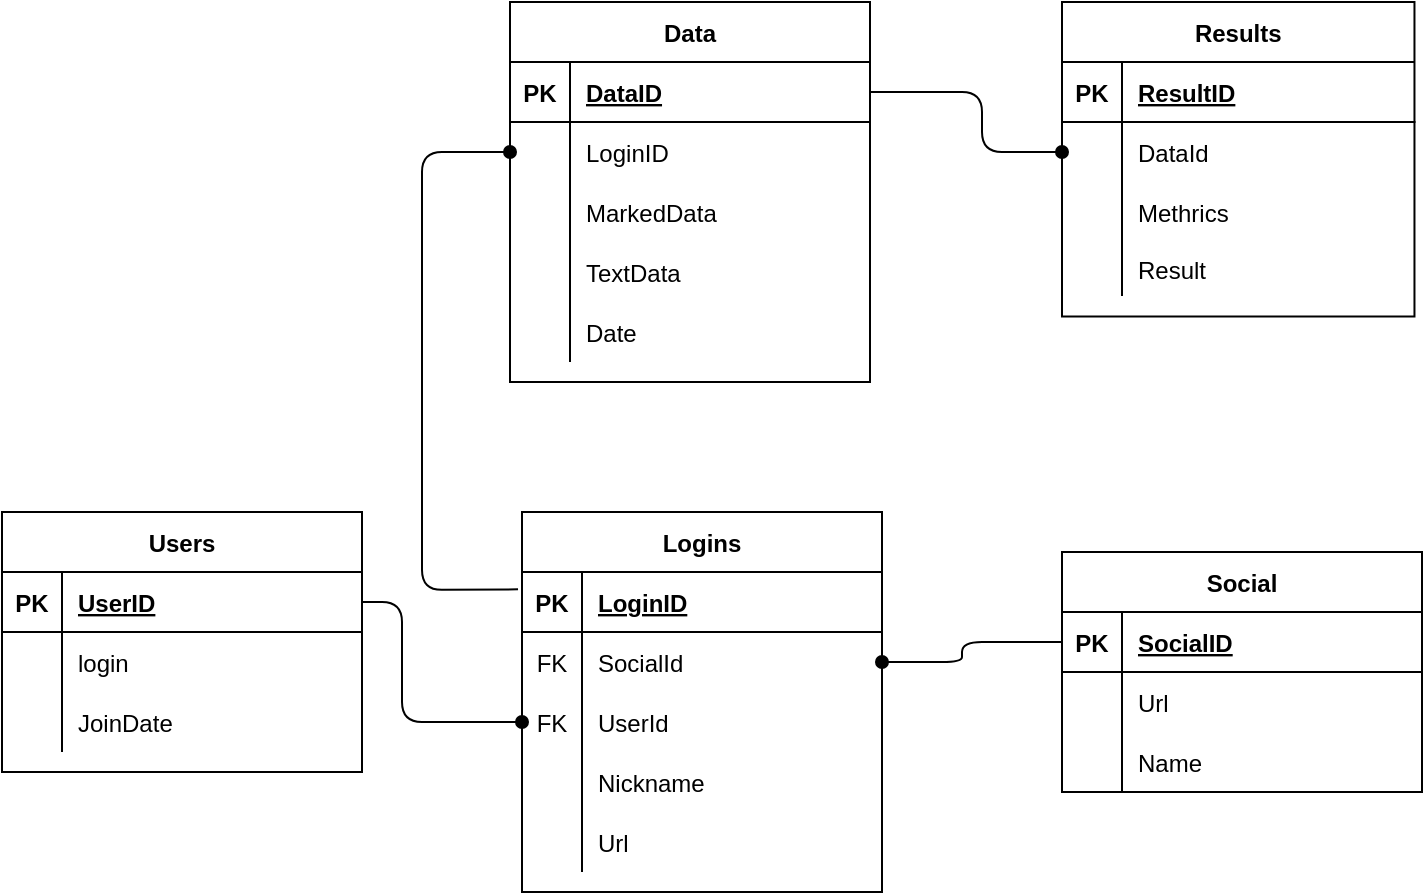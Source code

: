<mxfile version="13.9.2" type="device"><diagram id="BVylWG0VrOBSJoDhUhGY" name="Page-1"><mxGraphModel dx="1408" dy="570" grid="0" gridSize="10" guides="1" tooltips="1" connect="1" arrows="1" fold="1" page="0" pageScale="1" pageWidth="827" pageHeight="1169" math="0" shadow="0"><root><mxCell id="0"/><mxCell id="1" parent="0"/><mxCell id="V8HJCmb-Zh1GrgwlRxE_-1" value="Users" style="shape=table;startSize=30;container=1;collapsible=1;childLayout=tableLayout;fixedRows=1;rowLines=0;fontStyle=1;align=center;resizeLast=1;" vertex="1" parent="1"><mxGeometry x="-200" y="425" width="180" height="130" as="geometry"/></mxCell><mxCell id="V8HJCmb-Zh1GrgwlRxE_-2" value="" style="shape=partialRectangle;collapsible=0;dropTarget=0;pointerEvents=0;fillColor=none;top=0;left=0;bottom=1;right=0;points=[[0,0.5],[1,0.5]];portConstraint=eastwest;" vertex="1" parent="V8HJCmb-Zh1GrgwlRxE_-1"><mxGeometry y="30" width="180" height="30" as="geometry"/></mxCell><mxCell id="V8HJCmb-Zh1GrgwlRxE_-3" value="PK" style="shape=partialRectangle;connectable=0;fillColor=none;top=0;left=0;bottom=0;right=0;fontStyle=1;overflow=hidden;" vertex="1" parent="V8HJCmb-Zh1GrgwlRxE_-2"><mxGeometry width="30" height="30" as="geometry"/></mxCell><mxCell id="V8HJCmb-Zh1GrgwlRxE_-4" value="UserID" style="shape=partialRectangle;connectable=0;fillColor=none;top=0;left=0;bottom=0;right=0;align=left;spacingLeft=6;fontStyle=5;overflow=hidden;" vertex="1" parent="V8HJCmb-Zh1GrgwlRxE_-2"><mxGeometry x="30" width="150" height="30" as="geometry"/></mxCell><mxCell id="V8HJCmb-Zh1GrgwlRxE_-5" value="" style="shape=partialRectangle;collapsible=0;dropTarget=0;pointerEvents=0;fillColor=none;top=0;left=0;bottom=0;right=0;points=[[0,0.5],[1,0.5]];portConstraint=eastwest;" vertex="1" parent="V8HJCmb-Zh1GrgwlRxE_-1"><mxGeometry y="60" width="180" height="30" as="geometry"/></mxCell><mxCell id="V8HJCmb-Zh1GrgwlRxE_-6" value="" style="shape=partialRectangle;connectable=0;fillColor=none;top=0;left=0;bottom=0;right=0;editable=1;overflow=hidden;" vertex="1" parent="V8HJCmb-Zh1GrgwlRxE_-5"><mxGeometry width="30" height="30" as="geometry"/></mxCell><mxCell id="V8HJCmb-Zh1GrgwlRxE_-7" value="login" style="shape=partialRectangle;connectable=0;fillColor=none;top=0;left=0;bottom=0;right=0;align=left;spacingLeft=6;overflow=hidden;" vertex="1" parent="V8HJCmb-Zh1GrgwlRxE_-5"><mxGeometry x="30" width="150" height="30" as="geometry"/></mxCell><mxCell id="V8HJCmb-Zh1GrgwlRxE_-11" value="" style="shape=partialRectangle;collapsible=0;dropTarget=0;pointerEvents=0;fillColor=none;top=0;left=0;bottom=0;right=0;points=[[0,0.5],[1,0.5]];portConstraint=eastwest;" vertex="1" parent="V8HJCmb-Zh1GrgwlRxE_-1"><mxGeometry y="90" width="180" height="30" as="geometry"/></mxCell><mxCell id="V8HJCmb-Zh1GrgwlRxE_-12" value="" style="shape=partialRectangle;connectable=0;fillColor=none;top=0;left=0;bottom=0;right=0;editable=1;overflow=hidden;" vertex="1" parent="V8HJCmb-Zh1GrgwlRxE_-11"><mxGeometry width="30" height="30" as="geometry"/></mxCell><mxCell id="V8HJCmb-Zh1GrgwlRxE_-13" value="JoinDate" style="shape=partialRectangle;connectable=0;fillColor=none;top=0;left=0;bottom=0;right=0;align=left;spacingLeft=6;overflow=hidden;" vertex="1" parent="V8HJCmb-Zh1GrgwlRxE_-11"><mxGeometry x="30" width="150" height="30" as="geometry"/></mxCell><mxCell id="V8HJCmb-Zh1GrgwlRxE_-14" value="Social" style="shape=table;startSize=30;container=1;collapsible=1;childLayout=tableLayout;fixedRows=1;rowLines=0;fontStyle=1;align=center;resizeLast=1;" vertex="1" parent="1"><mxGeometry x="330" y="445" width="180" height="120" as="geometry"><mxRectangle x="330" y="445" width="62" height="30" as="alternateBounds"/></mxGeometry></mxCell><mxCell id="V8HJCmb-Zh1GrgwlRxE_-15" value="" style="shape=partialRectangle;collapsible=0;dropTarget=0;pointerEvents=0;fillColor=none;top=0;left=0;bottom=1;right=0;points=[[0,0.5],[1,0.5]];portConstraint=eastwest;" vertex="1" parent="V8HJCmb-Zh1GrgwlRxE_-14"><mxGeometry y="30" width="180" height="30" as="geometry"/></mxCell><mxCell id="V8HJCmb-Zh1GrgwlRxE_-16" value="PK" style="shape=partialRectangle;connectable=0;fillColor=none;top=0;left=0;bottom=0;right=0;fontStyle=1;overflow=hidden;" vertex="1" parent="V8HJCmb-Zh1GrgwlRxE_-15"><mxGeometry width="30" height="30" as="geometry"/></mxCell><mxCell id="V8HJCmb-Zh1GrgwlRxE_-17" value="SocialID" style="shape=partialRectangle;connectable=0;fillColor=none;top=0;left=0;bottom=0;right=0;align=left;spacingLeft=6;fontStyle=5;overflow=hidden;" vertex="1" parent="V8HJCmb-Zh1GrgwlRxE_-15"><mxGeometry x="30" width="150" height="30" as="geometry"/></mxCell><mxCell id="V8HJCmb-Zh1GrgwlRxE_-18" value="" style="shape=partialRectangle;collapsible=0;dropTarget=0;pointerEvents=0;fillColor=none;top=0;left=0;bottom=0;right=0;points=[[0,0.5],[1,0.5]];portConstraint=eastwest;" vertex="1" parent="V8HJCmb-Zh1GrgwlRxE_-14"><mxGeometry y="60" width="180" height="30" as="geometry"/></mxCell><mxCell id="V8HJCmb-Zh1GrgwlRxE_-19" value="" style="shape=partialRectangle;connectable=0;fillColor=none;top=0;left=0;bottom=0;right=0;editable=1;overflow=hidden;" vertex="1" parent="V8HJCmb-Zh1GrgwlRxE_-18"><mxGeometry width="30" height="30" as="geometry"/></mxCell><mxCell id="V8HJCmb-Zh1GrgwlRxE_-20" value="Url" style="shape=partialRectangle;connectable=0;fillColor=none;top=0;left=0;bottom=0;right=0;align=left;spacingLeft=6;overflow=hidden;" vertex="1" parent="V8HJCmb-Zh1GrgwlRxE_-18"><mxGeometry x="30" width="150" height="30" as="geometry"/></mxCell><mxCell id="V8HJCmb-Zh1GrgwlRxE_-21" value="" style="shape=partialRectangle;collapsible=0;dropTarget=0;pointerEvents=0;fillColor=none;top=0;left=0;bottom=0;right=0;points=[[0,0.5],[1,0.5]];portConstraint=eastwest;" vertex="1" parent="V8HJCmb-Zh1GrgwlRxE_-14"><mxGeometry y="90" width="180" height="30" as="geometry"/></mxCell><mxCell id="V8HJCmb-Zh1GrgwlRxE_-22" value="" style="shape=partialRectangle;connectable=0;fillColor=none;top=0;left=0;bottom=0;right=0;editable=1;overflow=hidden;" vertex="1" parent="V8HJCmb-Zh1GrgwlRxE_-21"><mxGeometry width="30" height="30" as="geometry"/></mxCell><mxCell id="V8HJCmb-Zh1GrgwlRxE_-23" value="Name" style="shape=partialRectangle;connectable=0;fillColor=none;top=0;left=0;bottom=0;right=0;align=left;spacingLeft=6;overflow=hidden;" vertex="1" parent="V8HJCmb-Zh1GrgwlRxE_-21"><mxGeometry x="30" width="150" height="30" as="geometry"/></mxCell><mxCell id="V8HJCmb-Zh1GrgwlRxE_-53" value="Logins" style="shape=table;startSize=30;container=1;collapsible=1;childLayout=tableLayout;fixedRows=1;rowLines=0;fontStyle=1;align=center;resizeLast=1;" vertex="1" parent="1"><mxGeometry x="60" y="425" width="180" height="190" as="geometry"/></mxCell><mxCell id="V8HJCmb-Zh1GrgwlRxE_-54" value="" style="shape=partialRectangle;collapsible=0;dropTarget=0;pointerEvents=0;fillColor=none;top=0;left=0;bottom=1;right=0;points=[[0,0.5],[1,0.5]];portConstraint=eastwest;" vertex="1" parent="V8HJCmb-Zh1GrgwlRxE_-53"><mxGeometry y="30" width="180" height="30" as="geometry"/></mxCell><mxCell id="V8HJCmb-Zh1GrgwlRxE_-55" value="PK" style="shape=partialRectangle;connectable=0;fillColor=none;top=0;left=0;bottom=0;right=0;fontStyle=1;overflow=hidden;" vertex="1" parent="V8HJCmb-Zh1GrgwlRxE_-54"><mxGeometry width="30" height="30" as="geometry"/></mxCell><mxCell id="V8HJCmb-Zh1GrgwlRxE_-56" value="LoginID" style="shape=partialRectangle;connectable=0;fillColor=none;top=0;left=0;bottom=0;right=0;align=left;spacingLeft=6;fontStyle=5;overflow=hidden;" vertex="1" parent="V8HJCmb-Zh1GrgwlRxE_-54"><mxGeometry x="30" width="150" height="30" as="geometry"/></mxCell><mxCell id="V8HJCmb-Zh1GrgwlRxE_-66" value="" style="shape=partialRectangle;collapsible=0;dropTarget=0;pointerEvents=0;fillColor=none;top=0;left=0;bottom=0;right=0;points=[[0,0.5],[1,0.5]];portConstraint=eastwest;" vertex="1" parent="V8HJCmb-Zh1GrgwlRxE_-53"><mxGeometry y="60" width="180" height="30" as="geometry"/></mxCell><mxCell id="V8HJCmb-Zh1GrgwlRxE_-67" value="FK" style="shape=partialRectangle;connectable=0;fillColor=none;top=0;left=0;bottom=0;right=0;fontStyle=0;overflow=hidden;" vertex="1" parent="V8HJCmb-Zh1GrgwlRxE_-66"><mxGeometry width="30" height="30" as="geometry"/></mxCell><mxCell id="V8HJCmb-Zh1GrgwlRxE_-68" value="SocialId" style="shape=partialRectangle;connectable=0;fillColor=none;top=0;left=0;bottom=0;right=0;align=left;spacingLeft=6;fontStyle=0;overflow=hidden;" vertex="1" parent="V8HJCmb-Zh1GrgwlRxE_-66"><mxGeometry x="30" width="150" height="30" as="geometry"/></mxCell><mxCell id="V8HJCmb-Zh1GrgwlRxE_-69" value="" style="shape=partialRectangle;collapsible=0;dropTarget=0;pointerEvents=0;fillColor=none;top=0;left=0;bottom=0;right=0;points=[[0,0.5],[1,0.5]];portConstraint=eastwest;" vertex="1" parent="V8HJCmb-Zh1GrgwlRxE_-53"><mxGeometry y="90" width="180" height="30" as="geometry"/></mxCell><mxCell id="V8HJCmb-Zh1GrgwlRxE_-70" value="FK" style="shape=partialRectangle;connectable=0;fillColor=none;top=0;left=0;bottom=0;right=0;fontStyle=0;overflow=hidden;" vertex="1" parent="V8HJCmb-Zh1GrgwlRxE_-69"><mxGeometry width="30" height="30" as="geometry"/></mxCell><mxCell id="V8HJCmb-Zh1GrgwlRxE_-71" value="UserId" style="shape=partialRectangle;connectable=0;fillColor=none;top=0;left=0;bottom=0;right=0;align=left;spacingLeft=6;fontStyle=0;overflow=hidden;" vertex="1" parent="V8HJCmb-Zh1GrgwlRxE_-69"><mxGeometry x="30" width="150" height="30" as="geometry"/></mxCell><mxCell id="V8HJCmb-Zh1GrgwlRxE_-63" value="" style="shape=partialRectangle;collapsible=0;dropTarget=0;pointerEvents=0;fillColor=none;top=0;left=0;bottom=0;right=0;points=[[0,0.5],[1,0.5]];portConstraint=eastwest;" vertex="1" parent="V8HJCmb-Zh1GrgwlRxE_-53"><mxGeometry y="120" width="180" height="30" as="geometry"/></mxCell><mxCell id="V8HJCmb-Zh1GrgwlRxE_-64" value="" style="shape=partialRectangle;connectable=0;fillColor=none;top=0;left=0;bottom=0;right=0;editable=1;overflow=hidden;" vertex="1" parent="V8HJCmb-Zh1GrgwlRxE_-63"><mxGeometry width="30" height="30" as="geometry"/></mxCell><mxCell id="V8HJCmb-Zh1GrgwlRxE_-65" value="Nickname" style="shape=partialRectangle;connectable=0;fillColor=none;top=0;left=0;bottom=0;right=0;align=left;spacingLeft=6;overflow=hidden;" vertex="1" parent="V8HJCmb-Zh1GrgwlRxE_-63"><mxGeometry x="30" width="150" height="30" as="geometry"/></mxCell><mxCell id="V8HJCmb-Zh1GrgwlRxE_-72" value="" style="shape=partialRectangle;collapsible=0;dropTarget=0;pointerEvents=0;fillColor=none;top=0;left=0;bottom=0;right=0;points=[[0,0.5],[1,0.5]];portConstraint=eastwest;" vertex="1" parent="V8HJCmb-Zh1GrgwlRxE_-53"><mxGeometry y="150" width="180" height="30" as="geometry"/></mxCell><mxCell id="V8HJCmb-Zh1GrgwlRxE_-73" value="" style="shape=partialRectangle;connectable=0;fillColor=none;top=0;left=0;bottom=0;right=0;editable=1;overflow=hidden;" vertex="1" parent="V8HJCmb-Zh1GrgwlRxE_-72"><mxGeometry width="30" height="30" as="geometry"/></mxCell><mxCell id="V8HJCmb-Zh1GrgwlRxE_-74" value="Url" style="shape=partialRectangle;connectable=0;fillColor=none;top=0;left=0;bottom=0;right=0;align=left;spacingLeft=6;overflow=hidden;" vertex="1" parent="V8HJCmb-Zh1GrgwlRxE_-72"><mxGeometry x="30" width="150" height="30" as="geometry"/></mxCell><mxCell id="V8HJCmb-Zh1GrgwlRxE_-76" value="" style="endArrow=oval;html=1;startArrow=none;startFill=0;endFill=1;exitX=0;exitY=0.5;exitDx=0;exitDy=0;entryX=1;entryY=0.5;entryDx=0;entryDy=0;" edge="1" parent="1" source="V8HJCmb-Zh1GrgwlRxE_-15" target="V8HJCmb-Zh1GrgwlRxE_-66"><mxGeometry width="50" height="50" relative="1" as="geometry"><mxPoint x="260" y="480" as="sourcePoint"/><mxPoint x="310" y="430" as="targetPoint"/><Array as="points"><mxPoint x="280" y="490"/><mxPoint x="280" y="500"/></Array></mxGeometry></mxCell><mxCell id="V8HJCmb-Zh1GrgwlRxE_-77" value="" style="endArrow=oval;html=1;startArrow=none;startFill=0;endFill=1;exitX=1;exitY=0.5;exitDx=0;exitDy=0;entryX=0;entryY=0.5;entryDx=0;entryDy=0;" edge="1" parent="1" source="V8HJCmb-Zh1GrgwlRxE_-2" target="V8HJCmb-Zh1GrgwlRxE_-69"><mxGeometry width="50" height="50" relative="1" as="geometry"><mxPoint x="340" y="500" as="sourcePoint"/><mxPoint x="230" y="510" as="targetPoint"/><Array as="points"><mxPoint y="470"/><mxPoint y="530"/></Array></mxGeometry></mxCell><mxCell id="V8HJCmb-Zh1GrgwlRxE_-78" value="Data" style="shape=table;startSize=30;container=1;collapsible=1;childLayout=tableLayout;fixedRows=1;rowLines=0;fontStyle=1;align=center;resizeLast=1;" vertex="1" parent="1"><mxGeometry x="54" y="170" width="180" height="190" as="geometry"/></mxCell><mxCell id="V8HJCmb-Zh1GrgwlRxE_-79" value="" style="shape=partialRectangle;collapsible=0;dropTarget=0;pointerEvents=0;fillColor=none;top=0;left=0;bottom=1;right=0;points=[[0,0.5],[1,0.5]];portConstraint=eastwest;" vertex="1" parent="V8HJCmb-Zh1GrgwlRxE_-78"><mxGeometry y="30" width="180" height="30" as="geometry"/></mxCell><mxCell id="V8HJCmb-Zh1GrgwlRxE_-80" value="PK" style="shape=partialRectangle;connectable=0;fillColor=none;top=0;left=0;bottom=0;right=0;fontStyle=1;overflow=hidden;" vertex="1" parent="V8HJCmb-Zh1GrgwlRxE_-79"><mxGeometry width="30" height="30" as="geometry"/></mxCell><mxCell id="V8HJCmb-Zh1GrgwlRxE_-81" value="DataID" style="shape=partialRectangle;connectable=0;fillColor=none;top=0;left=0;bottom=0;right=0;align=left;spacingLeft=6;fontStyle=5;overflow=hidden;" vertex="1" parent="V8HJCmb-Zh1GrgwlRxE_-79"><mxGeometry x="30" width="150" height="30" as="geometry"/></mxCell><mxCell id="V8HJCmb-Zh1GrgwlRxE_-82" value="" style="shape=partialRectangle;collapsible=0;dropTarget=0;pointerEvents=0;fillColor=none;top=0;left=0;bottom=0;right=0;points=[[0,0.5],[1,0.5]];portConstraint=eastwest;" vertex="1" parent="V8HJCmb-Zh1GrgwlRxE_-78"><mxGeometry y="60" width="180" height="30" as="geometry"/></mxCell><mxCell id="V8HJCmb-Zh1GrgwlRxE_-83" value="" style="shape=partialRectangle;connectable=0;fillColor=none;top=0;left=0;bottom=0;right=0;editable=1;overflow=hidden;" vertex="1" parent="V8HJCmb-Zh1GrgwlRxE_-82"><mxGeometry width="30" height="30" as="geometry"/></mxCell><mxCell id="V8HJCmb-Zh1GrgwlRxE_-84" value="LoginID" style="shape=partialRectangle;connectable=0;fillColor=none;top=0;left=0;bottom=0;right=0;align=left;spacingLeft=6;overflow=hidden;" vertex="1" parent="V8HJCmb-Zh1GrgwlRxE_-82"><mxGeometry x="30" width="150" height="30" as="geometry"/></mxCell><mxCell id="V8HJCmb-Zh1GrgwlRxE_-106" value="" style="shape=partialRectangle;collapsible=0;dropTarget=0;pointerEvents=0;fillColor=none;top=0;left=0;bottom=0;right=0;points=[[0,0.5],[1,0.5]];portConstraint=eastwest;" vertex="1" parent="V8HJCmb-Zh1GrgwlRxE_-78"><mxGeometry y="90" width="180" height="30" as="geometry"/></mxCell><mxCell id="V8HJCmb-Zh1GrgwlRxE_-107" value="" style="shape=partialRectangle;connectable=0;fillColor=none;top=0;left=0;bottom=0;right=0;editable=1;overflow=hidden;" vertex="1" parent="V8HJCmb-Zh1GrgwlRxE_-106"><mxGeometry width="30" height="30" as="geometry"/></mxCell><mxCell id="V8HJCmb-Zh1GrgwlRxE_-108" value="MarkedData" style="shape=partialRectangle;connectable=0;fillColor=none;top=0;left=0;bottom=0;right=0;align=left;spacingLeft=6;overflow=hidden;" vertex="1" parent="V8HJCmb-Zh1GrgwlRxE_-106"><mxGeometry x="30" width="150" height="30" as="geometry"/></mxCell><mxCell id="V8HJCmb-Zh1GrgwlRxE_-85" value="" style="shape=partialRectangle;collapsible=0;dropTarget=0;pointerEvents=0;fillColor=none;top=0;left=0;bottom=0;right=0;points=[[0,0.5],[1,0.5]];portConstraint=eastwest;" vertex="1" parent="V8HJCmb-Zh1GrgwlRxE_-78"><mxGeometry y="120" width="180" height="30" as="geometry"/></mxCell><mxCell id="V8HJCmb-Zh1GrgwlRxE_-86" value="" style="shape=partialRectangle;connectable=0;fillColor=none;top=0;left=0;bottom=0;right=0;editable=1;overflow=hidden;" vertex="1" parent="V8HJCmb-Zh1GrgwlRxE_-85"><mxGeometry width="30" height="30" as="geometry"/></mxCell><mxCell id="V8HJCmb-Zh1GrgwlRxE_-87" value="TextData" style="shape=partialRectangle;connectable=0;fillColor=none;top=0;left=0;bottom=0;right=0;align=left;spacingLeft=6;overflow=hidden;" vertex="1" parent="V8HJCmb-Zh1GrgwlRxE_-85"><mxGeometry x="30" width="150" height="30" as="geometry"/></mxCell><mxCell id="V8HJCmb-Zh1GrgwlRxE_-88" value="" style="shape=partialRectangle;collapsible=0;dropTarget=0;pointerEvents=0;fillColor=none;top=0;left=0;bottom=0;right=0;points=[[0,0.5],[1,0.5]];portConstraint=eastwest;" vertex="1" parent="V8HJCmb-Zh1GrgwlRxE_-78"><mxGeometry y="150" width="180" height="30" as="geometry"/></mxCell><mxCell id="V8HJCmb-Zh1GrgwlRxE_-89" value="" style="shape=partialRectangle;connectable=0;fillColor=none;top=0;left=0;bottom=0;right=0;editable=1;overflow=hidden;" vertex="1" parent="V8HJCmb-Zh1GrgwlRxE_-88"><mxGeometry width="30" height="30" as="geometry"/></mxCell><mxCell id="V8HJCmb-Zh1GrgwlRxE_-90" value="Date" style="shape=partialRectangle;connectable=0;fillColor=none;top=0;left=0;bottom=0;right=0;align=left;spacingLeft=6;overflow=hidden;" vertex="1" parent="V8HJCmb-Zh1GrgwlRxE_-88"><mxGeometry x="30" width="150" height="30" as="geometry"/></mxCell><mxCell id="V8HJCmb-Zh1GrgwlRxE_-91" value="" style="endArrow=oval;html=1;startArrow=none;startFill=0;endFill=1;exitX=-0.011;exitY=0.289;exitDx=0;exitDy=0;entryX=0;entryY=0.5;entryDx=0;entryDy=0;exitPerimeter=0;" edge="1" parent="1" source="V8HJCmb-Zh1GrgwlRxE_-54" target="V8HJCmb-Zh1GrgwlRxE_-82"><mxGeometry width="50" height="50" relative="1" as="geometry"><mxPoint x="-10" y="480" as="sourcePoint"/><mxPoint x="70" y="540" as="targetPoint"/><Array as="points"><mxPoint x="10" y="464"/><mxPoint x="10" y="245"/></Array></mxGeometry></mxCell><mxCell id="V8HJCmb-Zh1GrgwlRxE_-92" value="Results" style="shape=table;startSize=30;container=1;collapsible=1;childLayout=tableLayout;fixedRows=1;rowLines=0;fontStyle=1;align=center;resizeLast=1;" vertex="1" parent="1"><mxGeometry x="330" y="170" width="176.236" height="157.292" as="geometry"/></mxCell><mxCell id="V8HJCmb-Zh1GrgwlRxE_-93" value="" style="shape=partialRectangle;collapsible=0;dropTarget=0;pointerEvents=0;fillColor=none;top=0;left=0;bottom=1;right=0;points=[[0,0.5],[1,0.5]];portConstraint=eastwest;" vertex="1" parent="V8HJCmb-Zh1GrgwlRxE_-92"><mxGeometry y="30" width="176.236" height="30" as="geometry"/></mxCell><mxCell id="V8HJCmb-Zh1GrgwlRxE_-94" value="PK" style="shape=partialRectangle;connectable=0;fillColor=none;top=0;left=0;bottom=0;right=0;fontStyle=1;overflow=hidden;" vertex="1" parent="V8HJCmb-Zh1GrgwlRxE_-93"><mxGeometry width="30" height="30" as="geometry"/></mxCell><mxCell id="V8HJCmb-Zh1GrgwlRxE_-95" value="ResultID" style="shape=partialRectangle;connectable=0;fillColor=none;top=0;left=0;bottom=0;right=0;align=left;spacingLeft=6;fontStyle=5;overflow=hidden;" vertex="1" parent="V8HJCmb-Zh1GrgwlRxE_-93"><mxGeometry x="30" width="146.236" height="30" as="geometry"/></mxCell><mxCell id="V8HJCmb-Zh1GrgwlRxE_-96" value="" style="shape=partialRectangle;collapsible=0;dropTarget=0;pointerEvents=0;fillColor=none;top=0;left=0;bottom=0;right=0;points=[[0,0.5],[1,0.5]];portConstraint=eastwest;" vertex="1" parent="V8HJCmb-Zh1GrgwlRxE_-92"><mxGeometry y="60" width="176.236" height="30" as="geometry"/></mxCell><mxCell id="V8HJCmb-Zh1GrgwlRxE_-97" value="" style="shape=partialRectangle;connectable=0;fillColor=none;top=0;left=0;bottom=0;right=0;editable=1;overflow=hidden;" vertex="1" parent="V8HJCmb-Zh1GrgwlRxE_-96"><mxGeometry width="30" height="30" as="geometry"/></mxCell><mxCell id="V8HJCmb-Zh1GrgwlRxE_-98" value="DataId" style="shape=partialRectangle;connectable=0;fillColor=none;top=0;left=0;bottom=0;right=0;align=left;spacingLeft=6;overflow=hidden;" vertex="1" parent="V8HJCmb-Zh1GrgwlRxE_-96"><mxGeometry x="30" width="146.236" height="30" as="geometry"/></mxCell><mxCell id="V8HJCmb-Zh1GrgwlRxE_-99" value="" style="shape=partialRectangle;collapsible=0;dropTarget=0;pointerEvents=0;fillColor=none;top=0;left=0;bottom=0;right=0;points=[[0,0.5],[1,0.5]];portConstraint=eastwest;" vertex="1" parent="V8HJCmb-Zh1GrgwlRxE_-92"><mxGeometry y="90" width="176.236" height="30" as="geometry"/></mxCell><mxCell id="V8HJCmb-Zh1GrgwlRxE_-100" value="" style="shape=partialRectangle;connectable=0;fillColor=none;top=0;left=0;bottom=0;right=0;editable=1;overflow=hidden;" vertex="1" parent="V8HJCmb-Zh1GrgwlRxE_-99"><mxGeometry width="30" height="30" as="geometry"/></mxCell><mxCell id="V8HJCmb-Zh1GrgwlRxE_-101" value="Methrics" style="shape=partialRectangle;connectable=0;fillColor=none;top=0;left=0;bottom=0;right=0;align=left;spacingLeft=6;overflow=hidden;" vertex="1" parent="V8HJCmb-Zh1GrgwlRxE_-99"><mxGeometry x="30" width="146.236" height="30" as="geometry"/></mxCell><mxCell id="V8HJCmb-Zh1GrgwlRxE_-102" value="" style="shape=partialRectangle;collapsible=0;dropTarget=0;pointerEvents=0;fillColor=none;top=0;left=0;bottom=0;right=0;points=[[0,0.5],[1,0.5]];portConstraint=eastwest;" vertex="1" parent="V8HJCmb-Zh1GrgwlRxE_-92"><mxGeometry y="120" width="176.236" height="27" as="geometry"/></mxCell><mxCell id="V8HJCmb-Zh1GrgwlRxE_-103" value="" style="shape=partialRectangle;connectable=0;fillColor=none;top=0;left=0;bottom=0;right=0;editable=1;overflow=hidden;" vertex="1" parent="V8HJCmb-Zh1GrgwlRxE_-102"><mxGeometry width="30" height="27" as="geometry"/></mxCell><mxCell id="V8HJCmb-Zh1GrgwlRxE_-104" value="Result" style="shape=partialRectangle;connectable=0;fillColor=none;top=0;left=0;bottom=0;right=0;align=left;spacingLeft=6;overflow=hidden;" vertex="1" parent="V8HJCmb-Zh1GrgwlRxE_-102"><mxGeometry x="30" width="146.236" height="27" as="geometry"/></mxCell><mxCell id="V8HJCmb-Zh1GrgwlRxE_-105" value="" style="endArrow=oval;html=1;startArrow=none;startFill=0;endFill=1;exitX=1;exitY=0.5;exitDx=0;exitDy=0;entryX=0;entryY=0.5;entryDx=0;entryDy=0;" edge="1" parent="1" source="V8HJCmb-Zh1GrgwlRxE_-79" target="V8HJCmb-Zh1GrgwlRxE_-96"><mxGeometry width="50" height="50" relative="1" as="geometry"><mxPoint x="340" y="500" as="sourcePoint"/><mxPoint x="250" y="510" as="targetPoint"/><Array as="points"><mxPoint x="290" y="215"/><mxPoint x="290" y="245"/></Array></mxGeometry></mxCell></root></mxGraphModel></diagram></mxfile>